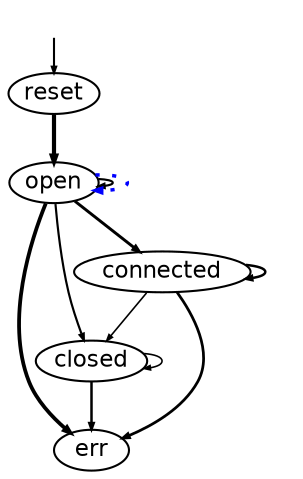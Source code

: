 digraph model {
  orientation = portrait;
  graph [ rankdir = "TB", ranksep="0.1", nodesep="0.1" ];
  node [ fontname = "Helvetica", fontsize="11.0", shape="ellipse", margin="0.01", height="0.1", width="0.5" ];
  edge [ fontname = "Helvetica", arrowsize=".3", arrowhead="normal", fontsize="6.0", margin="0.05" ];
None [shape=none, style=invis, width=0.1, height=0.1];
None->reset;
{rank = source; None}
reset->open[penwidth="2.0043213737826426",label = " "];
open->err[penwidth="1.8195439355418688",label = " "];
open->open[penwidth="1.0413926851582251",label = " "];
open->closed[penwidth="1.0413926851582251",label = " "];
closed->err[penwidth="1.2041199826559248",label = " "];
closed->closed[penwidth="0.7781512503836436",label = " "];
open->open[style=dotted, color=blue,penwidth="1.662757831681574",label = " "];
open->connected[penwidth="1.414973347970818",label = " "];
connected->connected[penwidth="1.2041199826559248",label = " "];
connected->err[penwidth="1.3222192947339193",label = " "];
connected->closed[penwidth="0.7781512503836436",label = " "];
}
